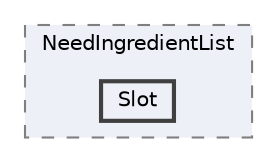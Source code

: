 digraph "003_Item/Window/RecipeWindow/Prefab/Description/NeedIngredientList/Slot"
{
 // LATEX_PDF_SIZE
  bgcolor="transparent";
  edge [fontname=Helvetica,fontsize=10,labelfontname=Helvetica,labelfontsize=10];
  node [fontname=Helvetica,fontsize=10,shape=box,height=0.2,width=0.4];
  compound=true
  subgraph clusterdir_d64edecfc3110a9ddea4f1c665c8ab6e {
    graph [ bgcolor="#edf0f7", pencolor="grey50", label="NeedIngredientList", fontname=Helvetica,fontsize=10 style="filled,dashed", URL="dir_d64edecfc3110a9ddea4f1c665c8ab6e.html",tooltip=""]
  dir_432626aebadf5d56ae6e656452fbdd48 [label="Slot", fillcolor="#edf0f7", color="grey25", style="filled,bold", URL="dir_432626aebadf5d56ae6e656452fbdd48.html",tooltip=""];
  }
}

